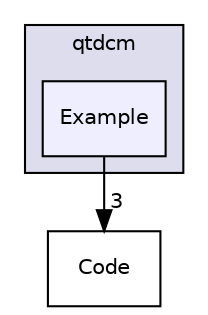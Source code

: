 digraph "/home/aabadie/softs/src/medinria/qtdcm/Example/" {
  compound=true
  node [ fontsize="10", fontname="Helvetica"];
  edge [ labelfontsize="10", labelfontname="Helvetica"];
  subgraph clusterdir_aa5186e7b77d3a9fe6a15d95d9d7ddf4 {
    graph [ bgcolor="#ddddee", pencolor="black", label="qtdcm" fontname="Helvetica", fontsize="10", URL="dir_aa5186e7b77d3a9fe6a15d95d9d7ddf4.html"]
  dir_00dea1213336eed27ca576bef227f495 [shape=box, label="Example", style="filled", fillcolor="#eeeeff", pencolor="black", URL="dir_00dea1213336eed27ca576bef227f495.html"];
  }
  dir_159f63e008cffaf5efec0509589714cb [shape=box label="Code" URL="dir_159f63e008cffaf5efec0509589714cb.html"];
  dir_00dea1213336eed27ca576bef227f495->dir_159f63e008cffaf5efec0509589714cb [headlabel="3", labeldistance=1.5 headhref="dir_000006_000003.html"];
}
